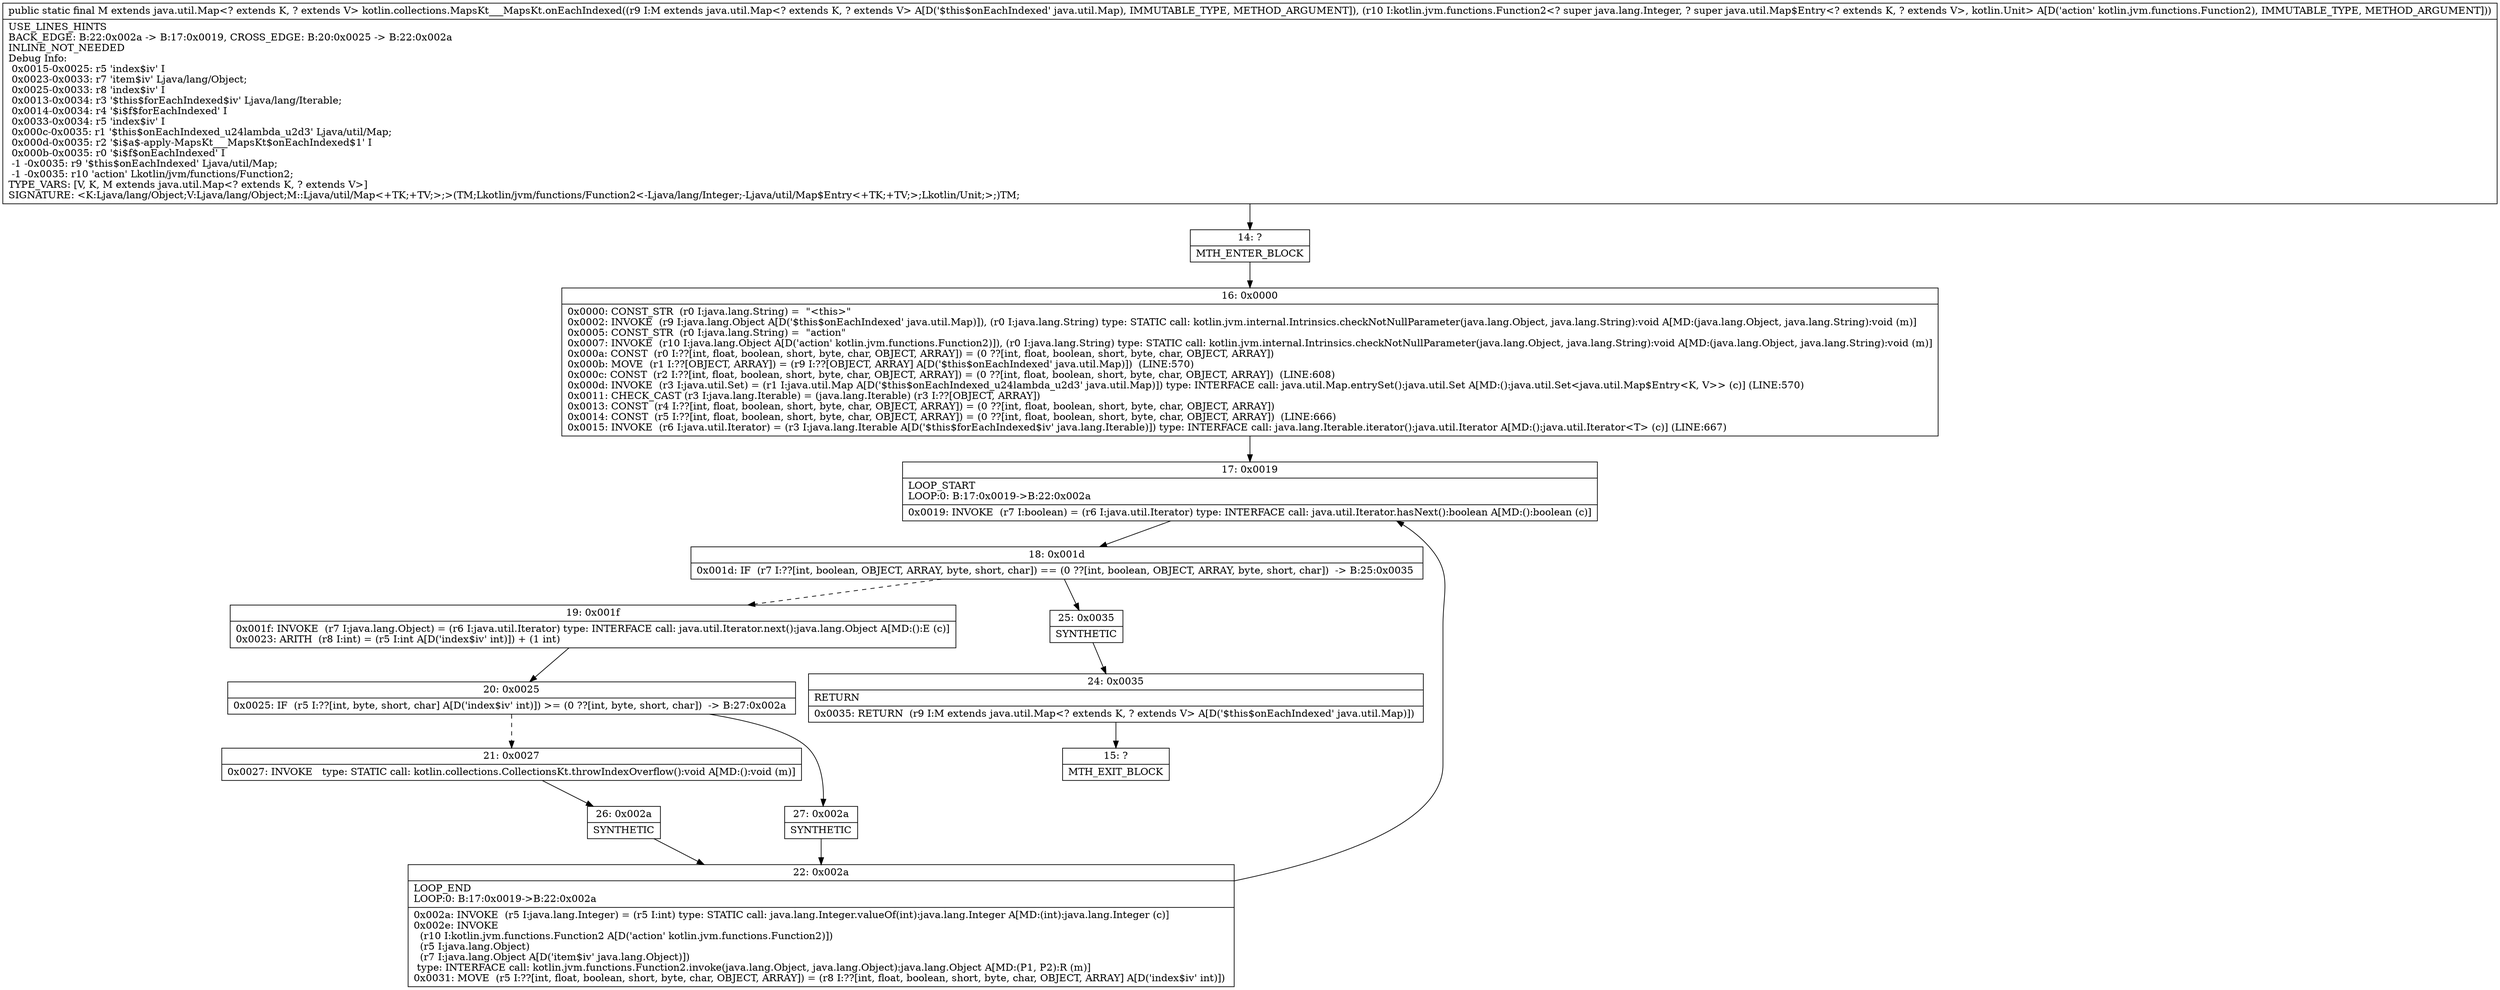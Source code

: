 digraph "CFG forkotlin.collections.MapsKt___MapsKt.onEachIndexed(Ljava\/util\/Map;Lkotlin\/jvm\/functions\/Function2;)Ljava\/util\/Map;" {
Node_14 [shape=record,label="{14\:\ ?|MTH_ENTER_BLOCK\l}"];
Node_16 [shape=record,label="{16\:\ 0x0000|0x0000: CONST_STR  (r0 I:java.lang.String) =  \"\<this\>\" \l0x0002: INVOKE  (r9 I:java.lang.Object A[D('$this$onEachIndexed' java.util.Map)]), (r0 I:java.lang.String) type: STATIC call: kotlin.jvm.internal.Intrinsics.checkNotNullParameter(java.lang.Object, java.lang.String):void A[MD:(java.lang.Object, java.lang.String):void (m)]\l0x0005: CONST_STR  (r0 I:java.lang.String) =  \"action\" \l0x0007: INVOKE  (r10 I:java.lang.Object A[D('action' kotlin.jvm.functions.Function2)]), (r0 I:java.lang.String) type: STATIC call: kotlin.jvm.internal.Intrinsics.checkNotNullParameter(java.lang.Object, java.lang.String):void A[MD:(java.lang.Object, java.lang.String):void (m)]\l0x000a: CONST  (r0 I:??[int, float, boolean, short, byte, char, OBJECT, ARRAY]) = (0 ??[int, float, boolean, short, byte, char, OBJECT, ARRAY]) \l0x000b: MOVE  (r1 I:??[OBJECT, ARRAY]) = (r9 I:??[OBJECT, ARRAY] A[D('$this$onEachIndexed' java.util.Map)])  (LINE:570)\l0x000c: CONST  (r2 I:??[int, float, boolean, short, byte, char, OBJECT, ARRAY]) = (0 ??[int, float, boolean, short, byte, char, OBJECT, ARRAY])  (LINE:608)\l0x000d: INVOKE  (r3 I:java.util.Set) = (r1 I:java.util.Map A[D('$this$onEachIndexed_u24lambda_u2d3' java.util.Map)]) type: INTERFACE call: java.util.Map.entrySet():java.util.Set A[MD:():java.util.Set\<java.util.Map$Entry\<K, V\>\> (c)] (LINE:570)\l0x0011: CHECK_CAST (r3 I:java.lang.Iterable) = (java.lang.Iterable) (r3 I:??[OBJECT, ARRAY]) \l0x0013: CONST  (r4 I:??[int, float, boolean, short, byte, char, OBJECT, ARRAY]) = (0 ??[int, float, boolean, short, byte, char, OBJECT, ARRAY]) \l0x0014: CONST  (r5 I:??[int, float, boolean, short, byte, char, OBJECT, ARRAY]) = (0 ??[int, float, boolean, short, byte, char, OBJECT, ARRAY])  (LINE:666)\l0x0015: INVOKE  (r6 I:java.util.Iterator) = (r3 I:java.lang.Iterable A[D('$this$forEachIndexed$iv' java.lang.Iterable)]) type: INTERFACE call: java.lang.Iterable.iterator():java.util.Iterator A[MD:():java.util.Iterator\<T\> (c)] (LINE:667)\l}"];
Node_17 [shape=record,label="{17\:\ 0x0019|LOOP_START\lLOOP:0: B:17:0x0019\-\>B:22:0x002a\l|0x0019: INVOKE  (r7 I:boolean) = (r6 I:java.util.Iterator) type: INTERFACE call: java.util.Iterator.hasNext():boolean A[MD:():boolean (c)]\l}"];
Node_18 [shape=record,label="{18\:\ 0x001d|0x001d: IF  (r7 I:??[int, boolean, OBJECT, ARRAY, byte, short, char]) == (0 ??[int, boolean, OBJECT, ARRAY, byte, short, char])  \-\> B:25:0x0035 \l}"];
Node_19 [shape=record,label="{19\:\ 0x001f|0x001f: INVOKE  (r7 I:java.lang.Object) = (r6 I:java.util.Iterator) type: INTERFACE call: java.util.Iterator.next():java.lang.Object A[MD:():E (c)]\l0x0023: ARITH  (r8 I:int) = (r5 I:int A[D('index$iv' int)]) + (1 int) \l}"];
Node_20 [shape=record,label="{20\:\ 0x0025|0x0025: IF  (r5 I:??[int, byte, short, char] A[D('index$iv' int)]) \>= (0 ??[int, byte, short, char])  \-\> B:27:0x002a \l}"];
Node_21 [shape=record,label="{21\:\ 0x0027|0x0027: INVOKE   type: STATIC call: kotlin.collections.CollectionsKt.throwIndexOverflow():void A[MD:():void (m)]\l}"];
Node_26 [shape=record,label="{26\:\ 0x002a|SYNTHETIC\l}"];
Node_22 [shape=record,label="{22\:\ 0x002a|LOOP_END\lLOOP:0: B:17:0x0019\-\>B:22:0x002a\l|0x002a: INVOKE  (r5 I:java.lang.Integer) = (r5 I:int) type: STATIC call: java.lang.Integer.valueOf(int):java.lang.Integer A[MD:(int):java.lang.Integer (c)]\l0x002e: INVOKE  \l  (r10 I:kotlin.jvm.functions.Function2 A[D('action' kotlin.jvm.functions.Function2)])\l  (r5 I:java.lang.Object)\l  (r7 I:java.lang.Object A[D('item$iv' java.lang.Object)])\l type: INTERFACE call: kotlin.jvm.functions.Function2.invoke(java.lang.Object, java.lang.Object):java.lang.Object A[MD:(P1, P2):R (m)]\l0x0031: MOVE  (r5 I:??[int, float, boolean, short, byte, char, OBJECT, ARRAY]) = (r8 I:??[int, float, boolean, short, byte, char, OBJECT, ARRAY] A[D('index$iv' int)]) \l}"];
Node_27 [shape=record,label="{27\:\ 0x002a|SYNTHETIC\l}"];
Node_25 [shape=record,label="{25\:\ 0x0035|SYNTHETIC\l}"];
Node_24 [shape=record,label="{24\:\ 0x0035|RETURN\l|0x0035: RETURN  (r9 I:M extends java.util.Map\<? extends K, ? extends V\> A[D('$this$onEachIndexed' java.util.Map)]) \l}"];
Node_15 [shape=record,label="{15\:\ ?|MTH_EXIT_BLOCK\l}"];
MethodNode[shape=record,label="{public static final M extends java.util.Map\<? extends K, ? extends V\> kotlin.collections.MapsKt___MapsKt.onEachIndexed((r9 I:M extends java.util.Map\<? extends K, ? extends V\> A[D('$this$onEachIndexed' java.util.Map), IMMUTABLE_TYPE, METHOD_ARGUMENT]), (r10 I:kotlin.jvm.functions.Function2\<? super java.lang.Integer, ? super java.util.Map$Entry\<? extends K, ? extends V\>, kotlin.Unit\> A[D('action' kotlin.jvm.functions.Function2), IMMUTABLE_TYPE, METHOD_ARGUMENT]))  | USE_LINES_HINTS\lBACK_EDGE: B:22:0x002a \-\> B:17:0x0019, CROSS_EDGE: B:20:0x0025 \-\> B:22:0x002a\lINLINE_NOT_NEEDED\lDebug Info:\l  0x0015\-0x0025: r5 'index$iv' I\l  0x0023\-0x0033: r7 'item$iv' Ljava\/lang\/Object;\l  0x0025\-0x0033: r8 'index$iv' I\l  0x0013\-0x0034: r3 '$this$forEachIndexed$iv' Ljava\/lang\/Iterable;\l  0x0014\-0x0034: r4 '$i$f$forEachIndexed' I\l  0x0033\-0x0034: r5 'index$iv' I\l  0x000c\-0x0035: r1 '$this$onEachIndexed_u24lambda_u2d3' Ljava\/util\/Map;\l  0x000d\-0x0035: r2 '$i$a$\-apply\-MapsKt___MapsKt$onEachIndexed$1' I\l  0x000b\-0x0035: r0 '$i$f$onEachIndexed' I\l  \-1 \-0x0035: r9 '$this$onEachIndexed' Ljava\/util\/Map;\l  \-1 \-0x0035: r10 'action' Lkotlin\/jvm\/functions\/Function2;\lTYPE_VARS: [V, K, M extends java.util.Map\<? extends K, ? extends V\>]\lSIGNATURE: \<K:Ljava\/lang\/Object;V:Ljava\/lang\/Object;M::Ljava\/util\/Map\<+TK;+TV;\>;\>(TM;Lkotlin\/jvm\/functions\/Function2\<\-Ljava\/lang\/Integer;\-Ljava\/util\/Map$Entry\<+TK;+TV;\>;Lkotlin\/Unit;\>;)TM;\l}"];
MethodNode -> Node_14;Node_14 -> Node_16;
Node_16 -> Node_17;
Node_17 -> Node_18;
Node_18 -> Node_19[style=dashed];
Node_18 -> Node_25;
Node_19 -> Node_20;
Node_20 -> Node_21[style=dashed];
Node_20 -> Node_27;
Node_21 -> Node_26;
Node_26 -> Node_22;
Node_22 -> Node_17;
Node_27 -> Node_22;
Node_25 -> Node_24;
Node_24 -> Node_15;
}

